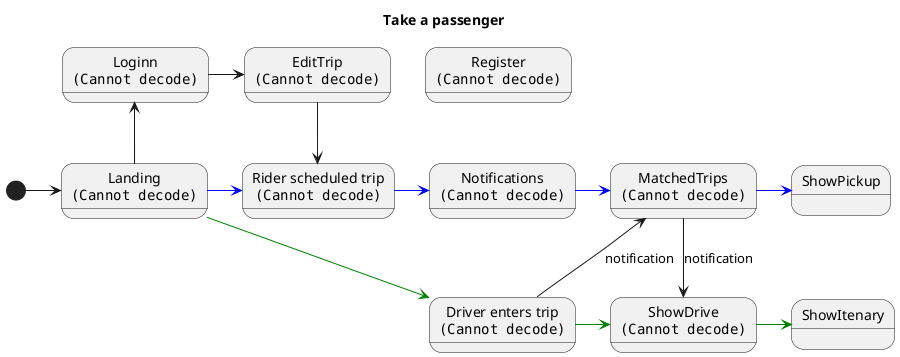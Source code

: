 @startuml

title Take a passenger

state "EditTrip\n<img:mvp-flow/mui-editTrip.png>" as editTrip

state "Landing\n<img:mvp-flow/mui-landing.png>" as landing
state "Loginn\n<img:mvp-flow/mui-login.png>" as login
state "Register\n<img:mvp-flow/mui-register.png>" as register

state "Rider scheduled trip\n<img:mvp-flow/uc3-assureTrips.png>" as riderTrips
state "Notifications\n<img:mvp-flow/mui-uc9-notifications.png>" as notifications
state "MatchedTrips\n<img:mvp-flow/mui-uc9-matchedTrips.png>" as matchedTrips

state "Driver enters trip\n<img:mvp-flow/uc9-driverTrip.png>" as driverTrip
state "ShowDrive\n<img:mvp-flow/mui-uc9-showDrive.png>" as showDrive
state "ShowPickup" as showPickup
state "ShowItenary" as showItenary

[*] -> landing
landing -up-> login
login -right-> editTrip
editTrip -down-> riderTrips

landing -[#blue]> riderTrips
riderTrips -[#blue]> notifications
notifications -[#blue]> matchedTrips

landing -down[#green]-> driverTrip
driverTrip -up-> matchedTrips: notification
driverTrip -[#green]> showDrive

matchedTrips -down-> showDrive: notification
matchedTrips -[#blue]right-> showPickup
showDrive -[#green]right> showItenary


@enduml
